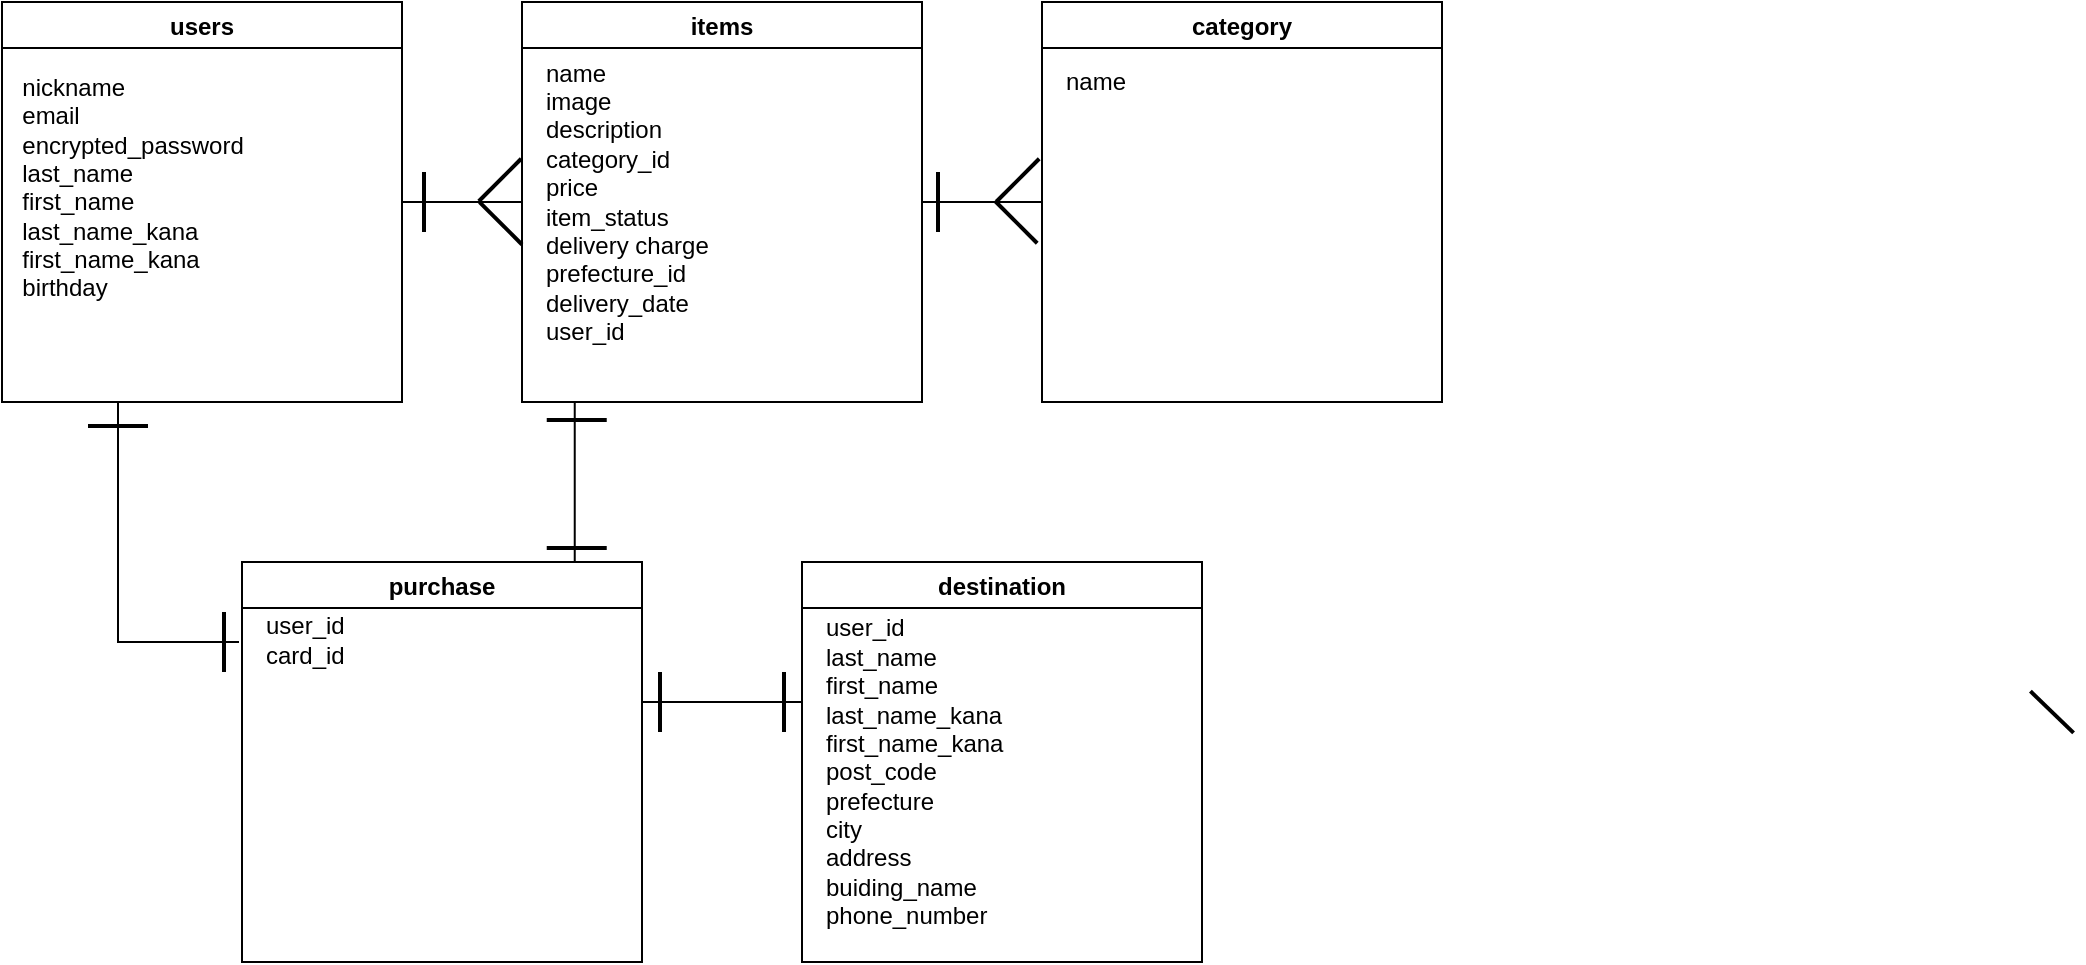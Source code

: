 <mxfile>
    <diagram id="IyzdiQpl2dPtmmyvQpRF" name="ページ1">
        <mxGraphModel dx="713" dy="627" grid="1" gridSize="10" guides="1" tooltips="1" connect="1" arrows="1" fold="1" page="1" pageScale="1" pageWidth="827" pageHeight="1169" math="0" shadow="0">
            <root>
                <mxCell id="0"/>
                <mxCell id="1" parent="0"/>
                <mxCell id="14" value="users" style="swimlane;" parent="1" vertex="1">
                    <mxGeometry x="40" y="120" width="200" height="200" as="geometry"/>
                </mxCell>
                <mxCell id="15" value="&lt;div style=&quot;text-align: left&quot;&gt;&lt;span&gt;nickname&lt;/span&gt;&lt;/div&gt;&lt;div style=&quot;text-align: left&quot;&gt;&lt;span&gt;email&lt;/span&gt;&lt;/div&gt;&lt;div style=&quot;text-align: left&quot;&gt;&lt;span&gt;encrypted_password&lt;/span&gt;&lt;/div&gt;&lt;div style=&quot;text-align: left&quot;&gt;last_name&lt;/div&gt;&lt;div style=&quot;text-align: left&quot;&gt;first_name&lt;/div&gt;&lt;div style=&quot;text-align: left&quot;&gt;last_name_kana&lt;/div&gt;&lt;div style=&quot;text-align: left&quot;&gt;first_name_kana&lt;/div&gt;&lt;div style=&quot;text-align: left&quot;&gt;birthday&lt;/div&gt;&lt;div style=&quot;text-align: left&quot;&gt;&lt;span&gt;&lt;br&gt;&lt;/span&gt;&lt;/div&gt;" style="text;html=1;align=center;verticalAlign=middle;resizable=0;points=[];autosize=1;strokeColor=none;fillColor=none;" parent="14" vertex="1">
                    <mxGeometry y="35" width="130" height="130" as="geometry"/>
                </mxCell>
                <mxCell id="16" value="items" style="swimlane;" parent="1" vertex="1">
                    <mxGeometry x="300" y="120" width="200" height="200" as="geometry"/>
                </mxCell>
                <mxCell id="17" value="&lt;div&gt;name&lt;/div&gt;&lt;div&gt;image&lt;/div&gt;&lt;div&gt;description&lt;br&gt;&lt;/div&gt;&lt;div&gt;category_id&lt;/div&gt;&lt;div&gt;price&lt;/div&gt;&lt;div&gt;item_status&lt;/div&gt;&lt;div&gt;delivery charge&lt;/div&gt;&lt;div&gt;prefecture_id&lt;/div&gt;&lt;div&gt;delivery_date&lt;/div&gt;&lt;div&gt;user_id&lt;/div&gt;" style="text;html=1;align=left;verticalAlign=middle;resizable=0;points=[];autosize=1;strokeColor=none;fillColor=none;" parent="16" vertex="1">
                    <mxGeometry x="10" y="25" width="100" height="150" as="geometry"/>
                </mxCell>
                <mxCell id="20" value="" style="shape=crossbar;whiteSpace=wrap;html=1;rounded=1;" parent="16" vertex="1">
                    <mxGeometry x="-60" y="90" width="60" height="20" as="geometry"/>
                </mxCell>
                <mxCell id="18" value="purchase" style="swimlane;" parent="1" vertex="1">
                    <mxGeometry x="160" y="400" width="200" height="200" as="geometry"/>
                </mxCell>
                <mxCell id="19" value="user_id&lt;br&gt;card_id" style="text;html=1;align=left;verticalAlign=middle;resizable=0;points=[];autosize=1;strokeColor=none;fillColor=none;" parent="18" vertex="1">
                    <mxGeometry x="10" y="24" width="50" height="30" as="geometry"/>
                </mxCell>
                <mxCell id="21" value="" style="line;strokeWidth=2;direction=south;html=1;" parent="1" vertex="1">
                    <mxGeometry x="246" y="205" width="10" height="30" as="geometry"/>
                </mxCell>
                <mxCell id="22" value="" style="line;strokeWidth=2;direction=south;html=1;rotation=45;" parent="1" vertex="1">
                    <mxGeometry x="284" y="194" width="10" height="30" as="geometry"/>
                </mxCell>
                <mxCell id="23" value="" style="line;strokeWidth=2;direction=south;html=1;rotation=134;" parent="1" vertex="1">
                    <mxGeometry x="1060" y="460" width="10" height="30" as="geometry"/>
                </mxCell>
                <mxCell id="24" value="" style="line;strokeWidth=2;direction=south;html=1;rotation=-45;" parent="1" vertex="1">
                    <mxGeometry x="262.37" y="215.63" width="54" height="30" as="geometry"/>
                </mxCell>
                <mxCell id="25" value="destination" style="swimlane;" parent="1" vertex="1">
                    <mxGeometry x="440" y="400" width="200" height="200" as="geometry"/>
                </mxCell>
                <mxCell id="26" value="user_id&lt;br&gt;last_name&lt;br&gt;first_name&lt;br&gt;last_name_kana&lt;br&gt;first_name_kana&lt;br&gt;post_code&lt;br&gt;prefecture&lt;br&gt;city&lt;br&gt;address&lt;br&gt;buiding_name&lt;br&gt;phone_number" style="text;html=1;align=left;verticalAlign=middle;resizable=0;points=[];autosize=1;strokeColor=none;fillColor=none;" parent="25" vertex="1">
                    <mxGeometry x="10" y="25" width="100" height="160" as="geometry"/>
                </mxCell>
                <mxCell id="28" value="" style="shape=crossbar;whiteSpace=wrap;html=1;rounded=1;" parent="1" vertex="1">
                    <mxGeometry x="360" y="460" width="80" height="20" as="geometry"/>
                </mxCell>
                <mxCell id="29" value="" style="line;strokeWidth=2;direction=south;html=1;" parent="1" vertex="1">
                    <mxGeometry x="364" y="455" width="10" height="30" as="geometry"/>
                </mxCell>
                <mxCell id="30" value="" style="line;strokeWidth=2;direction=south;html=1;" parent="1" vertex="1">
                    <mxGeometry x="426" y="455" width="10" height="30" as="geometry"/>
                </mxCell>
                <mxCell id="35" value="" style="line;strokeWidth=2;html=1;rotation=0;" parent="1" vertex="1">
                    <mxGeometry x="83" y="327" width="30" height="10" as="geometry"/>
                </mxCell>
                <mxCell id="36" value="" style="line;strokeWidth=2;html=1;rotation=90;" parent="1" vertex="1">
                    <mxGeometry x="136" y="435" width="30" height="10" as="geometry"/>
                </mxCell>
                <mxCell id="37" value="" style="shape=partialRectangle;whiteSpace=wrap;html=1;bottom=0;right=0;fillColor=none;rotation=-90;" vertex="1" parent="1">
                    <mxGeometry x="68" y="350" width="120" height="60" as="geometry"/>
                </mxCell>
                <mxCell id="38" value="" style="shape=crossbar;whiteSpace=wrap;html=1;rounded=1;direction=south;" vertex="1" parent="1">
                    <mxGeometry x="316.37" y="320" width="20" height="80" as="geometry"/>
                </mxCell>
                <mxCell id="39" value="" style="line;strokeWidth=2;html=1;rotation=0;" vertex="1" parent="1">
                    <mxGeometry x="312.37" y="388" width="30" height="10" as="geometry"/>
                </mxCell>
                <mxCell id="40" value="" style="line;strokeWidth=2;html=1;rotation=0;" vertex="1" parent="1">
                    <mxGeometry x="312.37" y="324" width="30" height="10" as="geometry"/>
                </mxCell>
                <mxCell id="41" value="category" style="swimlane;" vertex="1" parent="1">
                    <mxGeometry x="560" y="120" width="200" height="200" as="geometry"/>
                </mxCell>
                <mxCell id="42" value="name" style="text;html=1;align=left;verticalAlign=middle;resizable=0;points=[];autosize=1;strokeColor=none;fillColor=none;" vertex="1" parent="41">
                    <mxGeometry x="10" y="30" width="50" height="20" as="geometry"/>
                </mxCell>
                <mxCell id="43" value="" style="shape=crossbar;whiteSpace=wrap;html=1;rounded=1;" vertex="1" parent="41">
                    <mxGeometry x="-60" y="90" width="60" height="20" as="geometry"/>
                </mxCell>
                <mxCell id="44" value="" style="line;strokeWidth=2;direction=south;html=1;" vertex="1" parent="1">
                    <mxGeometry x="503" y="205" width="10" height="30" as="geometry"/>
                </mxCell>
                <mxCell id="45" value="" style="line;strokeWidth=2;direction=south;html=1;rotation=45;" vertex="1" parent="1">
                    <mxGeometry x="543" y="194" width="10" height="30" as="geometry"/>
                </mxCell>
                <mxCell id="46" value="" style="line;strokeWidth=2;direction=south;html=1;rotation=-45;" vertex="1" parent="1">
                    <mxGeometry x="520" y="215" width="54" height="30" as="geometry"/>
                </mxCell>
            </root>
        </mxGraphModel>
    </diagram>
</mxfile>